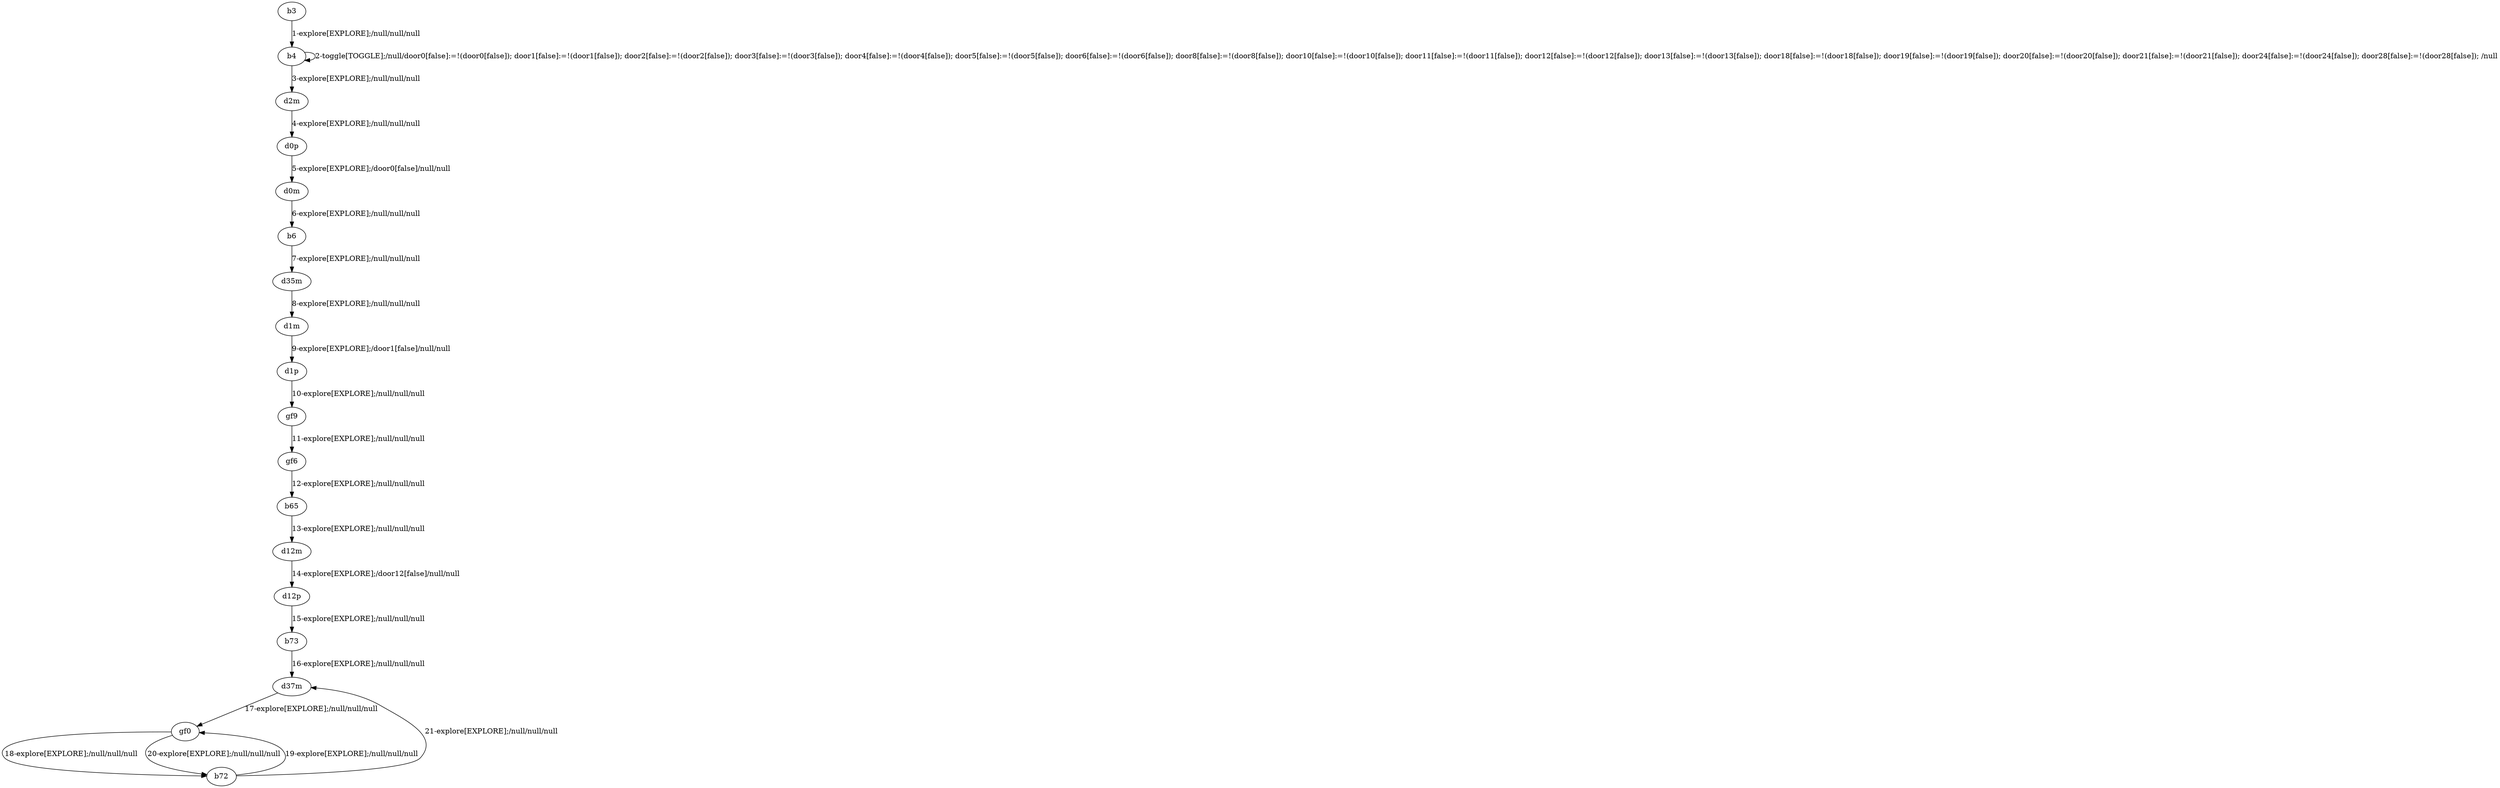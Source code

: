 # Total number of goals covered by this test: 1
# b72 --> gf0

digraph g {
"b3" -> "b4" [label = "1-explore[EXPLORE];/null/null/null"];
"b4" -> "b4" [label = "2-toggle[TOGGLE];/null/door0[false]:=!(door0[false]); door1[false]:=!(door1[false]); door2[false]:=!(door2[false]); door3[false]:=!(door3[false]); door4[false]:=!(door4[false]); door5[false]:=!(door5[false]); door6[false]:=!(door6[false]); door8[false]:=!(door8[false]); door10[false]:=!(door10[false]); door11[false]:=!(door11[false]); door12[false]:=!(door12[false]); door13[false]:=!(door13[false]); door18[false]:=!(door18[false]); door19[false]:=!(door19[false]); door20[false]:=!(door20[false]); door21[false]:=!(door21[false]); door24[false]:=!(door24[false]); door28[false]:=!(door28[false]); /null"];
"b4" -> "d2m" [label = "3-explore[EXPLORE];/null/null/null"];
"d2m" -> "d0p" [label = "4-explore[EXPLORE];/null/null/null"];
"d0p" -> "d0m" [label = "5-explore[EXPLORE];/door0[false]/null/null"];
"d0m" -> "b6" [label = "6-explore[EXPLORE];/null/null/null"];
"b6" -> "d35m" [label = "7-explore[EXPLORE];/null/null/null"];
"d35m" -> "d1m" [label = "8-explore[EXPLORE];/null/null/null"];
"d1m" -> "d1p" [label = "9-explore[EXPLORE];/door1[false]/null/null"];
"d1p" -> "gf9" [label = "10-explore[EXPLORE];/null/null/null"];
"gf9" -> "gf6" [label = "11-explore[EXPLORE];/null/null/null"];
"gf6" -> "b65" [label = "12-explore[EXPLORE];/null/null/null"];
"b65" -> "d12m" [label = "13-explore[EXPLORE];/null/null/null"];
"d12m" -> "d12p" [label = "14-explore[EXPLORE];/door12[false]/null/null"];
"d12p" -> "b73" [label = "15-explore[EXPLORE];/null/null/null"];
"b73" -> "d37m" [label = "16-explore[EXPLORE];/null/null/null"];
"d37m" -> "gf0" [label = "17-explore[EXPLORE];/null/null/null"];
"gf0" -> "b72" [label = "18-explore[EXPLORE];/null/null/null"];
"b72" -> "gf0" [label = "19-explore[EXPLORE];/null/null/null"];
"gf0" -> "b72" [label = "20-explore[EXPLORE];/null/null/null"];
"b72" -> "d37m" [label = "21-explore[EXPLORE];/null/null/null"];
}